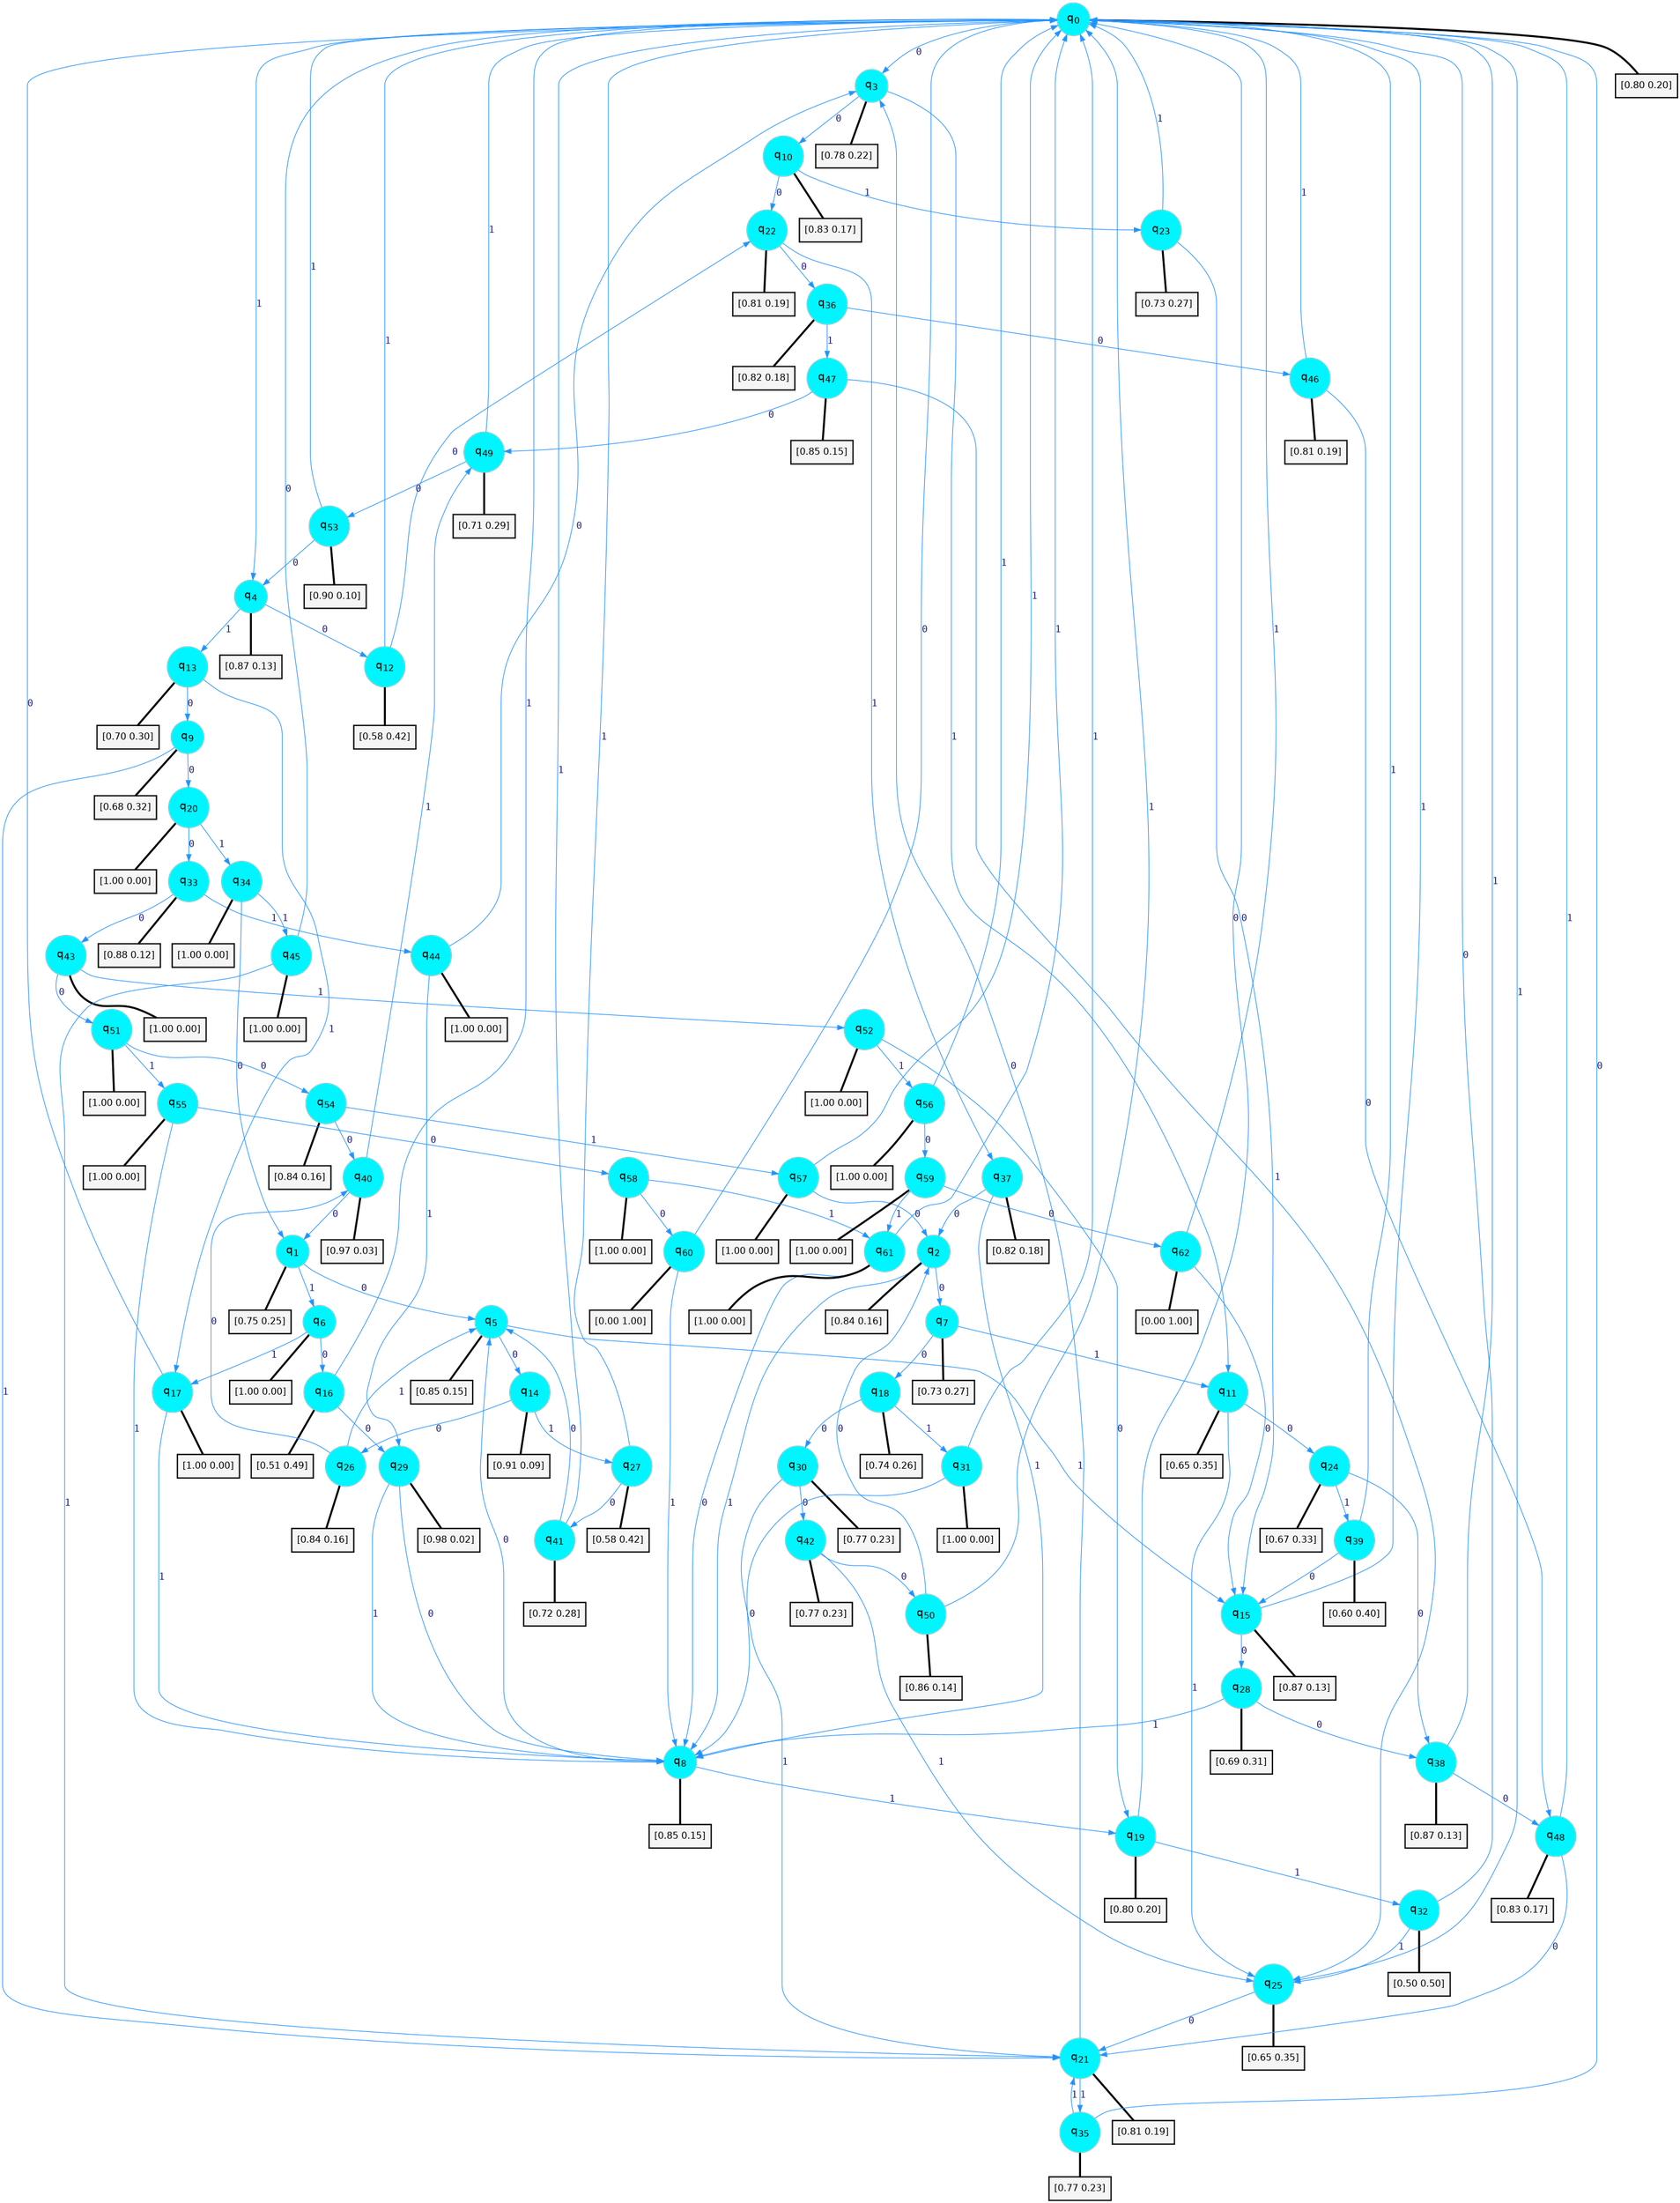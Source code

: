 digraph G {
graph [
bgcolor=transparent, dpi=300, rankdir=TD, size="40,25"];
node [
color=gray, fillcolor=turquoise1, fontcolor=black, fontname=Helvetica, fontsize=16, fontweight=bold, shape=circle, style=filled];
edge [
arrowsize=1, color=dodgerblue1, fontcolor=midnightblue, fontname=courier, fontweight=bold, penwidth=1, style=solid, weight=20];
0[label=<q<SUB>0</SUB>>];
1[label=<q<SUB>1</SUB>>];
2[label=<q<SUB>2</SUB>>];
3[label=<q<SUB>3</SUB>>];
4[label=<q<SUB>4</SUB>>];
5[label=<q<SUB>5</SUB>>];
6[label=<q<SUB>6</SUB>>];
7[label=<q<SUB>7</SUB>>];
8[label=<q<SUB>8</SUB>>];
9[label=<q<SUB>9</SUB>>];
10[label=<q<SUB>10</SUB>>];
11[label=<q<SUB>11</SUB>>];
12[label=<q<SUB>12</SUB>>];
13[label=<q<SUB>13</SUB>>];
14[label=<q<SUB>14</SUB>>];
15[label=<q<SUB>15</SUB>>];
16[label=<q<SUB>16</SUB>>];
17[label=<q<SUB>17</SUB>>];
18[label=<q<SUB>18</SUB>>];
19[label=<q<SUB>19</SUB>>];
20[label=<q<SUB>20</SUB>>];
21[label=<q<SUB>21</SUB>>];
22[label=<q<SUB>22</SUB>>];
23[label=<q<SUB>23</SUB>>];
24[label=<q<SUB>24</SUB>>];
25[label=<q<SUB>25</SUB>>];
26[label=<q<SUB>26</SUB>>];
27[label=<q<SUB>27</SUB>>];
28[label=<q<SUB>28</SUB>>];
29[label=<q<SUB>29</SUB>>];
30[label=<q<SUB>30</SUB>>];
31[label=<q<SUB>31</SUB>>];
32[label=<q<SUB>32</SUB>>];
33[label=<q<SUB>33</SUB>>];
34[label=<q<SUB>34</SUB>>];
35[label=<q<SUB>35</SUB>>];
36[label=<q<SUB>36</SUB>>];
37[label=<q<SUB>37</SUB>>];
38[label=<q<SUB>38</SUB>>];
39[label=<q<SUB>39</SUB>>];
40[label=<q<SUB>40</SUB>>];
41[label=<q<SUB>41</SUB>>];
42[label=<q<SUB>42</SUB>>];
43[label=<q<SUB>43</SUB>>];
44[label=<q<SUB>44</SUB>>];
45[label=<q<SUB>45</SUB>>];
46[label=<q<SUB>46</SUB>>];
47[label=<q<SUB>47</SUB>>];
48[label=<q<SUB>48</SUB>>];
49[label=<q<SUB>49</SUB>>];
50[label=<q<SUB>50</SUB>>];
51[label=<q<SUB>51</SUB>>];
52[label=<q<SUB>52</SUB>>];
53[label=<q<SUB>53</SUB>>];
54[label=<q<SUB>54</SUB>>];
55[label=<q<SUB>55</SUB>>];
56[label=<q<SUB>56</SUB>>];
57[label=<q<SUB>57</SUB>>];
58[label=<q<SUB>58</SUB>>];
59[label=<q<SUB>59</SUB>>];
60[label=<q<SUB>60</SUB>>];
61[label=<q<SUB>61</SUB>>];
62[label=<q<SUB>62</SUB>>];
63[label="[0.80 0.20]", shape=box,fontcolor=black, fontname=Helvetica, fontsize=14, penwidth=2, fillcolor=whitesmoke,color=black];
64[label="[0.75 0.25]", shape=box,fontcolor=black, fontname=Helvetica, fontsize=14, penwidth=2, fillcolor=whitesmoke,color=black];
65[label="[0.84 0.16]", shape=box,fontcolor=black, fontname=Helvetica, fontsize=14, penwidth=2, fillcolor=whitesmoke,color=black];
66[label="[0.78 0.22]", shape=box,fontcolor=black, fontname=Helvetica, fontsize=14, penwidth=2, fillcolor=whitesmoke,color=black];
67[label="[0.87 0.13]", shape=box,fontcolor=black, fontname=Helvetica, fontsize=14, penwidth=2, fillcolor=whitesmoke,color=black];
68[label="[0.85 0.15]", shape=box,fontcolor=black, fontname=Helvetica, fontsize=14, penwidth=2, fillcolor=whitesmoke,color=black];
69[label="[1.00 0.00]", shape=box,fontcolor=black, fontname=Helvetica, fontsize=14, penwidth=2, fillcolor=whitesmoke,color=black];
70[label="[0.73 0.27]", shape=box,fontcolor=black, fontname=Helvetica, fontsize=14, penwidth=2, fillcolor=whitesmoke,color=black];
71[label="[0.85 0.15]", shape=box,fontcolor=black, fontname=Helvetica, fontsize=14, penwidth=2, fillcolor=whitesmoke,color=black];
72[label="[0.68 0.32]", shape=box,fontcolor=black, fontname=Helvetica, fontsize=14, penwidth=2, fillcolor=whitesmoke,color=black];
73[label="[0.83 0.17]", shape=box,fontcolor=black, fontname=Helvetica, fontsize=14, penwidth=2, fillcolor=whitesmoke,color=black];
74[label="[0.65 0.35]", shape=box,fontcolor=black, fontname=Helvetica, fontsize=14, penwidth=2, fillcolor=whitesmoke,color=black];
75[label="[0.58 0.42]", shape=box,fontcolor=black, fontname=Helvetica, fontsize=14, penwidth=2, fillcolor=whitesmoke,color=black];
76[label="[0.70 0.30]", shape=box,fontcolor=black, fontname=Helvetica, fontsize=14, penwidth=2, fillcolor=whitesmoke,color=black];
77[label="[0.91 0.09]", shape=box,fontcolor=black, fontname=Helvetica, fontsize=14, penwidth=2, fillcolor=whitesmoke,color=black];
78[label="[0.87 0.13]", shape=box,fontcolor=black, fontname=Helvetica, fontsize=14, penwidth=2, fillcolor=whitesmoke,color=black];
79[label="[0.51 0.49]", shape=box,fontcolor=black, fontname=Helvetica, fontsize=14, penwidth=2, fillcolor=whitesmoke,color=black];
80[label="[1.00 0.00]", shape=box,fontcolor=black, fontname=Helvetica, fontsize=14, penwidth=2, fillcolor=whitesmoke,color=black];
81[label="[0.74 0.26]", shape=box,fontcolor=black, fontname=Helvetica, fontsize=14, penwidth=2, fillcolor=whitesmoke,color=black];
82[label="[0.80 0.20]", shape=box,fontcolor=black, fontname=Helvetica, fontsize=14, penwidth=2, fillcolor=whitesmoke,color=black];
83[label="[1.00 0.00]", shape=box,fontcolor=black, fontname=Helvetica, fontsize=14, penwidth=2, fillcolor=whitesmoke,color=black];
84[label="[0.81 0.19]", shape=box,fontcolor=black, fontname=Helvetica, fontsize=14, penwidth=2, fillcolor=whitesmoke,color=black];
85[label="[0.81 0.19]", shape=box,fontcolor=black, fontname=Helvetica, fontsize=14, penwidth=2, fillcolor=whitesmoke,color=black];
86[label="[0.73 0.27]", shape=box,fontcolor=black, fontname=Helvetica, fontsize=14, penwidth=2, fillcolor=whitesmoke,color=black];
87[label="[0.67 0.33]", shape=box,fontcolor=black, fontname=Helvetica, fontsize=14, penwidth=2, fillcolor=whitesmoke,color=black];
88[label="[0.65 0.35]", shape=box,fontcolor=black, fontname=Helvetica, fontsize=14, penwidth=2, fillcolor=whitesmoke,color=black];
89[label="[0.84 0.16]", shape=box,fontcolor=black, fontname=Helvetica, fontsize=14, penwidth=2, fillcolor=whitesmoke,color=black];
90[label="[0.58 0.42]", shape=box,fontcolor=black, fontname=Helvetica, fontsize=14, penwidth=2, fillcolor=whitesmoke,color=black];
91[label="[0.69 0.31]", shape=box,fontcolor=black, fontname=Helvetica, fontsize=14, penwidth=2, fillcolor=whitesmoke,color=black];
92[label="[0.98 0.02]", shape=box,fontcolor=black, fontname=Helvetica, fontsize=14, penwidth=2, fillcolor=whitesmoke,color=black];
93[label="[0.77 0.23]", shape=box,fontcolor=black, fontname=Helvetica, fontsize=14, penwidth=2, fillcolor=whitesmoke,color=black];
94[label="[1.00 0.00]", shape=box,fontcolor=black, fontname=Helvetica, fontsize=14, penwidth=2, fillcolor=whitesmoke,color=black];
95[label="[0.50 0.50]", shape=box,fontcolor=black, fontname=Helvetica, fontsize=14, penwidth=2, fillcolor=whitesmoke,color=black];
96[label="[0.88 0.12]", shape=box,fontcolor=black, fontname=Helvetica, fontsize=14, penwidth=2, fillcolor=whitesmoke,color=black];
97[label="[1.00 0.00]", shape=box,fontcolor=black, fontname=Helvetica, fontsize=14, penwidth=2, fillcolor=whitesmoke,color=black];
98[label="[0.77 0.23]", shape=box,fontcolor=black, fontname=Helvetica, fontsize=14, penwidth=2, fillcolor=whitesmoke,color=black];
99[label="[0.82 0.18]", shape=box,fontcolor=black, fontname=Helvetica, fontsize=14, penwidth=2, fillcolor=whitesmoke,color=black];
100[label="[0.82 0.18]", shape=box,fontcolor=black, fontname=Helvetica, fontsize=14, penwidth=2, fillcolor=whitesmoke,color=black];
101[label="[0.87 0.13]", shape=box,fontcolor=black, fontname=Helvetica, fontsize=14, penwidth=2, fillcolor=whitesmoke,color=black];
102[label="[0.60 0.40]", shape=box,fontcolor=black, fontname=Helvetica, fontsize=14, penwidth=2, fillcolor=whitesmoke,color=black];
103[label="[0.97 0.03]", shape=box,fontcolor=black, fontname=Helvetica, fontsize=14, penwidth=2, fillcolor=whitesmoke,color=black];
104[label="[0.72 0.28]", shape=box,fontcolor=black, fontname=Helvetica, fontsize=14, penwidth=2, fillcolor=whitesmoke,color=black];
105[label="[0.77 0.23]", shape=box,fontcolor=black, fontname=Helvetica, fontsize=14, penwidth=2, fillcolor=whitesmoke,color=black];
106[label="[1.00 0.00]", shape=box,fontcolor=black, fontname=Helvetica, fontsize=14, penwidth=2, fillcolor=whitesmoke,color=black];
107[label="[1.00 0.00]", shape=box,fontcolor=black, fontname=Helvetica, fontsize=14, penwidth=2, fillcolor=whitesmoke,color=black];
108[label="[1.00 0.00]", shape=box,fontcolor=black, fontname=Helvetica, fontsize=14, penwidth=2, fillcolor=whitesmoke,color=black];
109[label="[0.81 0.19]", shape=box,fontcolor=black, fontname=Helvetica, fontsize=14, penwidth=2, fillcolor=whitesmoke,color=black];
110[label="[0.85 0.15]", shape=box,fontcolor=black, fontname=Helvetica, fontsize=14, penwidth=2, fillcolor=whitesmoke,color=black];
111[label="[0.83 0.17]", shape=box,fontcolor=black, fontname=Helvetica, fontsize=14, penwidth=2, fillcolor=whitesmoke,color=black];
112[label="[0.71 0.29]", shape=box,fontcolor=black, fontname=Helvetica, fontsize=14, penwidth=2, fillcolor=whitesmoke,color=black];
113[label="[0.86 0.14]", shape=box,fontcolor=black, fontname=Helvetica, fontsize=14, penwidth=2, fillcolor=whitesmoke,color=black];
114[label="[1.00 0.00]", shape=box,fontcolor=black, fontname=Helvetica, fontsize=14, penwidth=2, fillcolor=whitesmoke,color=black];
115[label="[1.00 0.00]", shape=box,fontcolor=black, fontname=Helvetica, fontsize=14, penwidth=2, fillcolor=whitesmoke,color=black];
116[label="[0.90 0.10]", shape=box,fontcolor=black, fontname=Helvetica, fontsize=14, penwidth=2, fillcolor=whitesmoke,color=black];
117[label="[0.84 0.16]", shape=box,fontcolor=black, fontname=Helvetica, fontsize=14, penwidth=2, fillcolor=whitesmoke,color=black];
118[label="[1.00 0.00]", shape=box,fontcolor=black, fontname=Helvetica, fontsize=14, penwidth=2, fillcolor=whitesmoke,color=black];
119[label="[1.00 0.00]", shape=box,fontcolor=black, fontname=Helvetica, fontsize=14, penwidth=2, fillcolor=whitesmoke,color=black];
120[label="[1.00 0.00]", shape=box,fontcolor=black, fontname=Helvetica, fontsize=14, penwidth=2, fillcolor=whitesmoke,color=black];
121[label="[1.00 0.00]", shape=box,fontcolor=black, fontname=Helvetica, fontsize=14, penwidth=2, fillcolor=whitesmoke,color=black];
122[label="[1.00 0.00]", shape=box,fontcolor=black, fontname=Helvetica, fontsize=14, penwidth=2, fillcolor=whitesmoke,color=black];
123[label="[0.00 1.00]", shape=box,fontcolor=black, fontname=Helvetica, fontsize=14, penwidth=2, fillcolor=whitesmoke,color=black];
124[label="[1.00 0.00]", shape=box,fontcolor=black, fontname=Helvetica, fontsize=14, penwidth=2, fillcolor=whitesmoke,color=black];
125[label="[0.00 1.00]", shape=box,fontcolor=black, fontname=Helvetica, fontsize=14, penwidth=2, fillcolor=whitesmoke,color=black];
0->3 [label=0];
0->4 [label=1];
0->63 [arrowhead=none, penwidth=3,color=black];
1->5 [label=0];
1->6 [label=1];
1->64 [arrowhead=none, penwidth=3,color=black];
2->7 [label=0];
2->8 [label=1];
2->65 [arrowhead=none, penwidth=3,color=black];
3->10 [label=0];
3->11 [label=1];
3->66 [arrowhead=none, penwidth=3,color=black];
4->12 [label=0];
4->13 [label=1];
4->67 [arrowhead=none, penwidth=3,color=black];
5->14 [label=0];
5->15 [label=1];
5->68 [arrowhead=none, penwidth=3,color=black];
6->16 [label=0];
6->17 [label=1];
6->69 [arrowhead=none, penwidth=3,color=black];
7->18 [label=0];
7->11 [label=1];
7->70 [arrowhead=none, penwidth=3,color=black];
8->5 [label=0];
8->19 [label=1];
8->71 [arrowhead=none, penwidth=3,color=black];
9->20 [label=0];
9->21 [label=1];
9->72 [arrowhead=none, penwidth=3,color=black];
10->22 [label=0];
10->23 [label=1];
10->73 [arrowhead=none, penwidth=3,color=black];
11->24 [label=0];
11->25 [label=1];
11->74 [arrowhead=none, penwidth=3,color=black];
12->22 [label=0];
12->0 [label=1];
12->75 [arrowhead=none, penwidth=3,color=black];
13->9 [label=0];
13->17 [label=1];
13->76 [arrowhead=none, penwidth=3,color=black];
14->26 [label=0];
14->27 [label=1];
14->77 [arrowhead=none, penwidth=3,color=black];
15->28 [label=0];
15->0 [label=1];
15->78 [arrowhead=none, penwidth=3,color=black];
16->29 [label=0];
16->0 [label=1];
16->79 [arrowhead=none, penwidth=3,color=black];
17->0 [label=0];
17->8 [label=1];
17->80 [arrowhead=none, penwidth=3,color=black];
18->30 [label=0];
18->31 [label=1];
18->81 [arrowhead=none, penwidth=3,color=black];
19->0 [label=0];
19->32 [label=1];
19->82 [arrowhead=none, penwidth=3,color=black];
20->33 [label=0];
20->34 [label=1];
20->83 [arrowhead=none, penwidth=3,color=black];
21->3 [label=0];
21->35 [label=1];
21->84 [arrowhead=none, penwidth=3,color=black];
22->36 [label=0];
22->37 [label=1];
22->85 [arrowhead=none, penwidth=3,color=black];
23->15 [label=0];
23->0 [label=1];
23->86 [arrowhead=none, penwidth=3,color=black];
24->38 [label=0];
24->39 [label=1];
24->87 [arrowhead=none, penwidth=3,color=black];
25->21 [label=0];
25->0 [label=1];
25->88 [arrowhead=none, penwidth=3,color=black];
26->40 [label=0];
26->5 [label=1];
26->89 [arrowhead=none, penwidth=3,color=black];
27->41 [label=0];
27->0 [label=1];
27->90 [arrowhead=none, penwidth=3,color=black];
28->38 [label=0];
28->8 [label=1];
28->91 [arrowhead=none, penwidth=3,color=black];
29->8 [label=0];
29->8 [label=1];
29->92 [arrowhead=none, penwidth=3,color=black];
30->42 [label=0];
30->21 [label=1];
30->93 [arrowhead=none, penwidth=3,color=black];
31->8 [label=0];
31->0 [label=1];
31->94 [arrowhead=none, penwidth=3,color=black];
32->0 [label=0];
32->25 [label=1];
32->95 [arrowhead=none, penwidth=3,color=black];
33->43 [label=0];
33->44 [label=1];
33->96 [arrowhead=none, penwidth=3,color=black];
34->1 [label=0];
34->45 [label=1];
34->97 [arrowhead=none, penwidth=3,color=black];
35->0 [label=0];
35->21 [label=1];
35->98 [arrowhead=none, penwidth=3,color=black];
36->46 [label=0];
36->47 [label=1];
36->99 [arrowhead=none, penwidth=3,color=black];
37->2 [label=0];
37->8 [label=1];
37->100 [arrowhead=none, penwidth=3,color=black];
38->48 [label=0];
38->0 [label=1];
38->101 [arrowhead=none, penwidth=3,color=black];
39->15 [label=0];
39->0 [label=1];
39->102 [arrowhead=none, penwidth=3,color=black];
40->1 [label=0];
40->49 [label=1];
40->103 [arrowhead=none, penwidth=3,color=black];
41->5 [label=0];
41->0 [label=1];
41->104 [arrowhead=none, penwidth=3,color=black];
42->50 [label=0];
42->25 [label=1];
42->105 [arrowhead=none, penwidth=3,color=black];
43->51 [label=0];
43->52 [label=1];
43->106 [arrowhead=none, penwidth=3,color=black];
44->3 [label=0];
44->29 [label=1];
44->107 [arrowhead=none, penwidth=3,color=black];
45->0 [label=0];
45->21 [label=1];
45->108 [arrowhead=none, penwidth=3,color=black];
46->48 [label=0];
46->0 [label=1];
46->109 [arrowhead=none, penwidth=3,color=black];
47->49 [label=0];
47->25 [label=1];
47->110 [arrowhead=none, penwidth=3,color=black];
48->21 [label=0];
48->0 [label=1];
48->111 [arrowhead=none, penwidth=3,color=black];
49->53 [label=0];
49->0 [label=1];
49->112 [arrowhead=none, penwidth=3,color=black];
50->2 [label=0];
50->0 [label=1];
50->113 [arrowhead=none, penwidth=3,color=black];
51->54 [label=0];
51->55 [label=1];
51->114 [arrowhead=none, penwidth=3,color=black];
52->19 [label=0];
52->56 [label=1];
52->115 [arrowhead=none, penwidth=3,color=black];
53->4 [label=0];
53->0 [label=1];
53->116 [arrowhead=none, penwidth=3,color=black];
54->40 [label=0];
54->57 [label=1];
54->117 [arrowhead=none, penwidth=3,color=black];
55->58 [label=0];
55->8 [label=1];
55->118 [arrowhead=none, penwidth=3,color=black];
56->59 [label=0];
56->0 [label=1];
56->119 [arrowhead=none, penwidth=3,color=black];
57->2 [label=0];
57->0 [label=1];
57->120 [arrowhead=none, penwidth=3,color=black];
58->60 [label=0];
58->61 [label=1];
58->121 [arrowhead=none, penwidth=3,color=black];
59->62 [label=0];
59->61 [label=1];
59->122 [arrowhead=none, penwidth=3,color=black];
60->0 [label=0];
60->8 [label=1];
60->123 [arrowhead=none, penwidth=3,color=black];
61->8 [label=0];
61->0 [label=1];
61->124 [arrowhead=none, penwidth=3,color=black];
62->15 [label=0];
62->0 [label=1];
62->125 [arrowhead=none, penwidth=3,color=black];
}
